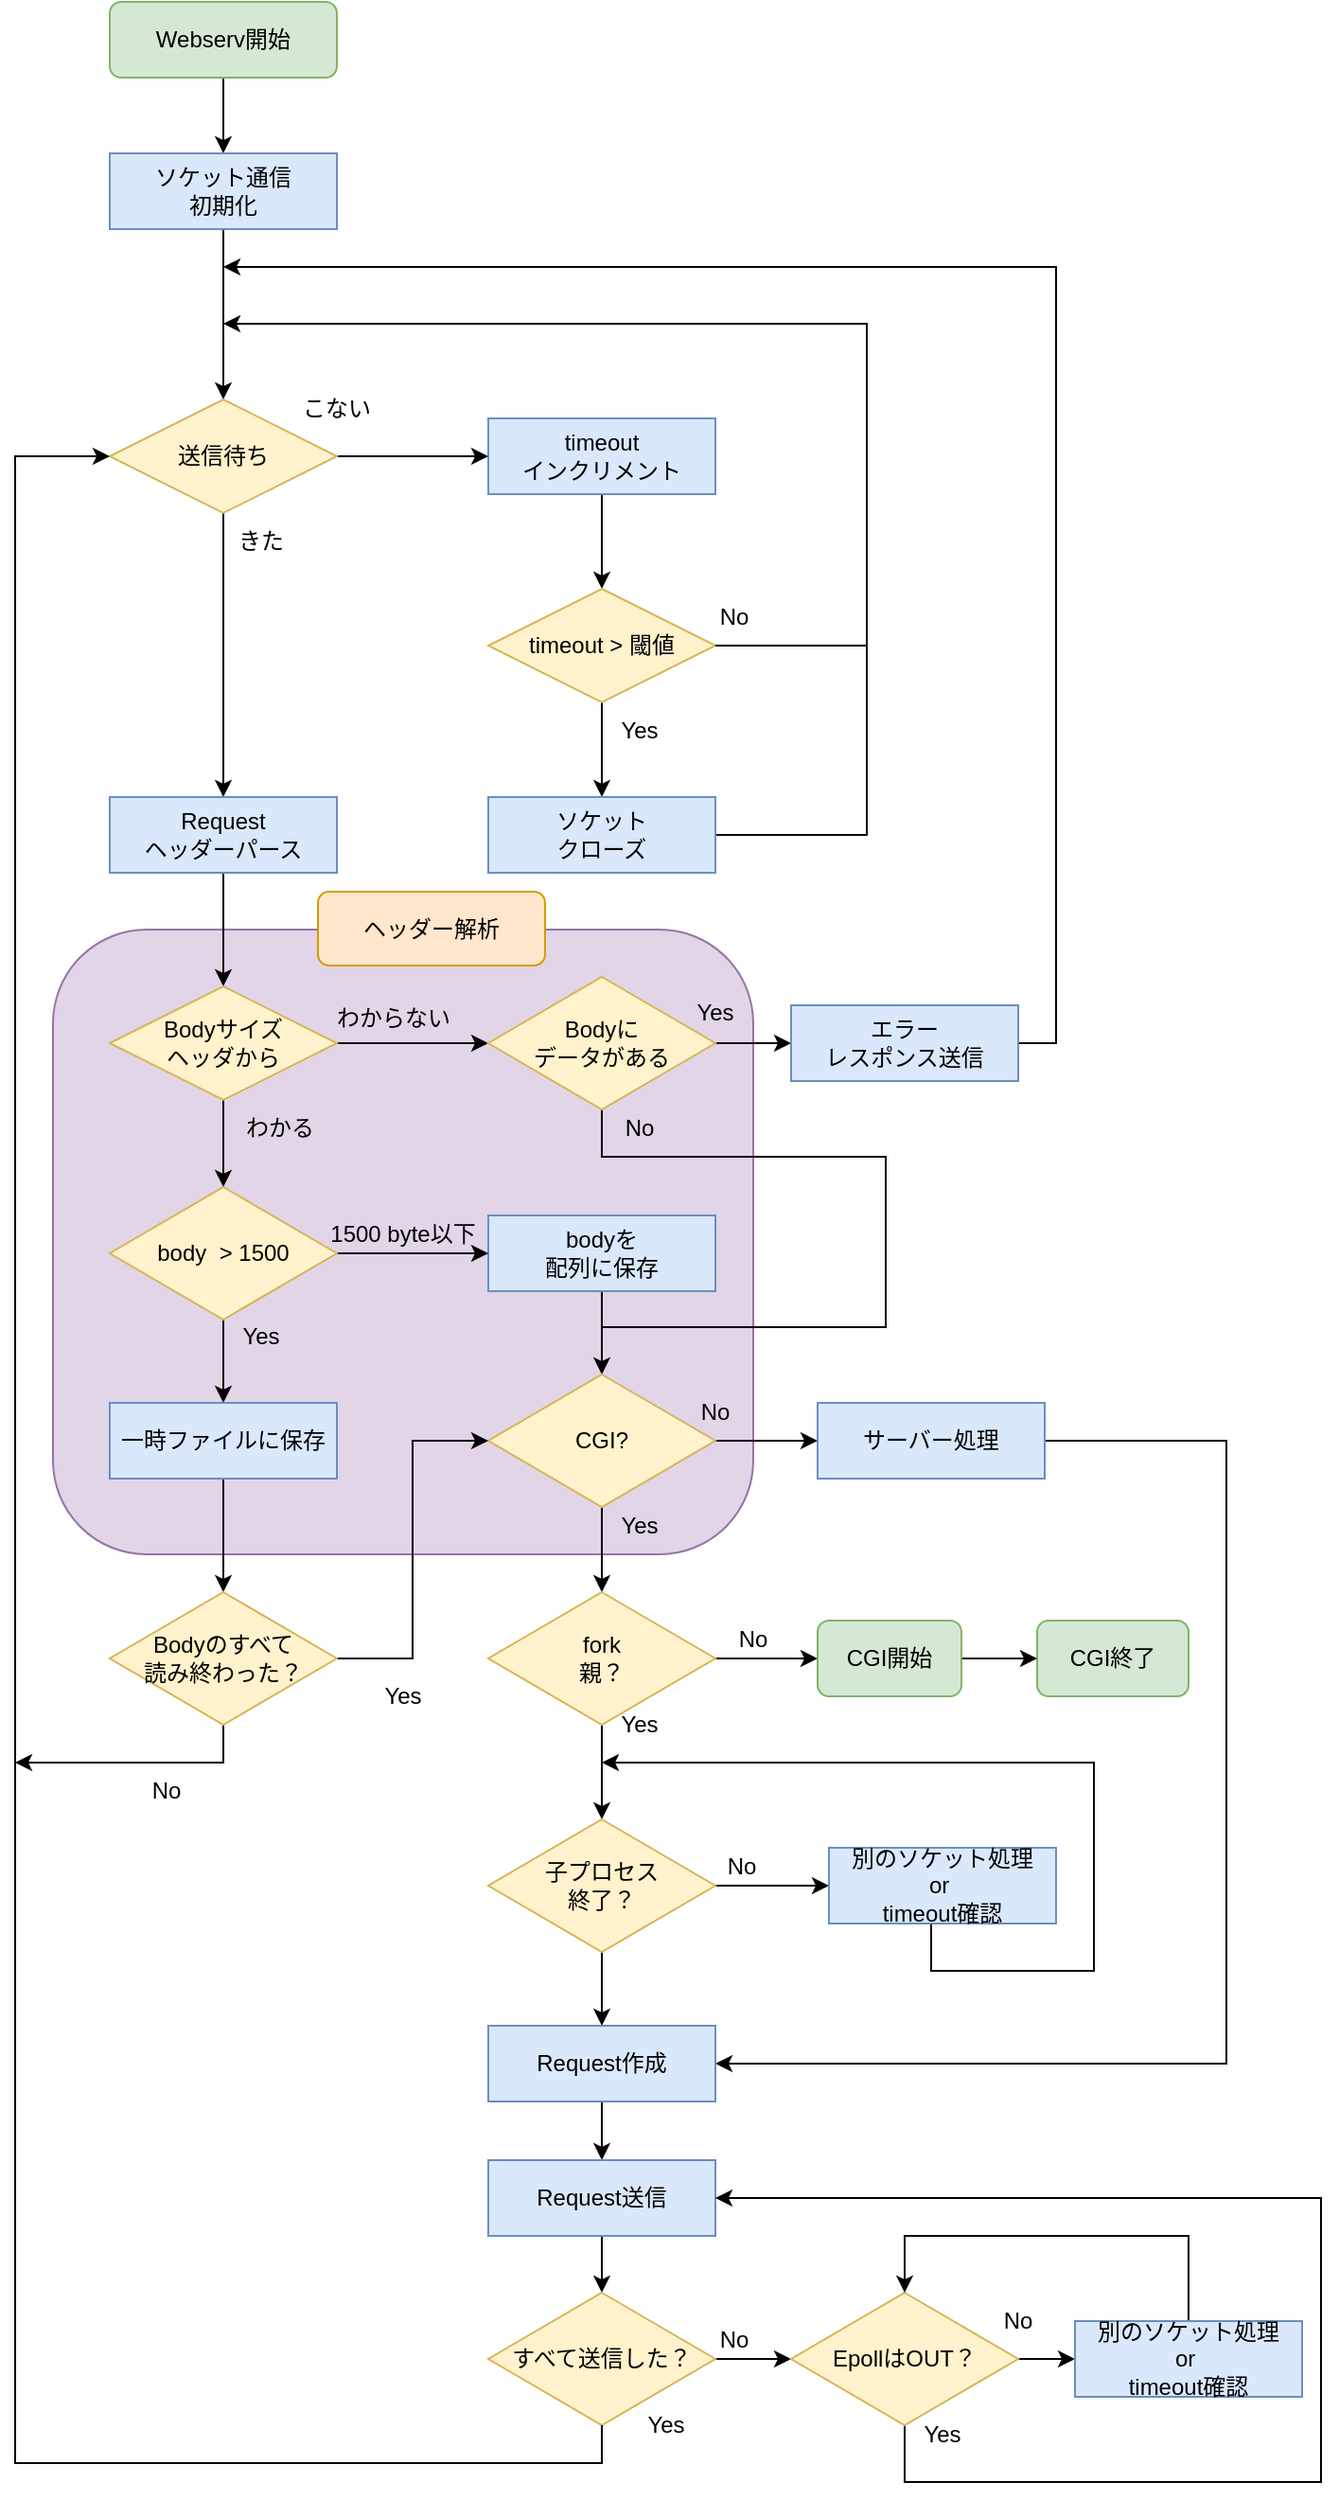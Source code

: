 <mxfile version="21.2.1" type="device">
  <diagram name="ページ1" id="NBVZLjLsD2zXfsYW2GTl">
    <mxGraphModel dx="1115" dy="1072" grid="1" gridSize="10" guides="1" tooltips="1" connect="1" arrows="1" fold="1" page="1" pageScale="1" pageWidth="827" pageHeight="1169" math="0" shadow="0">
      <root>
        <mxCell id="0" />
        <mxCell id="1" parent="0" />
        <mxCell id="0ci_ckrQfa54B1AMnA_6-3" value="" style="rounded=1;whiteSpace=wrap;html=1;fillColor=#e1d5e7;strokeColor=#9673a6;" parent="1" vertex="1">
          <mxGeometry x="90" y="590" width="370" height="330" as="geometry" />
        </mxCell>
        <mxCell id="muVOVXjzMBZmnITekJ5N-8" style="edgeStyle=orthogonalEdgeStyle;rounded=0;orthogonalLoop=1;jettySize=auto;html=1;exitX=0.5;exitY=1;exitDx=0;exitDy=0;entryX=0.5;entryY=0;entryDx=0;entryDy=0;" parent="1" source="muVOVXjzMBZmnITekJ5N-1" target="muVOVXjzMBZmnITekJ5N-2" edge="1">
          <mxGeometry relative="1" as="geometry" />
        </mxCell>
        <mxCell id="muVOVXjzMBZmnITekJ5N-1" value="Webserv開始" style="rounded=1;whiteSpace=wrap;html=1;fillColor=#d5e8d4;strokeColor=#82b366;" parent="1" vertex="1">
          <mxGeometry x="120" y="100" width="120" height="40" as="geometry" />
        </mxCell>
        <mxCell id="muVOVXjzMBZmnITekJ5N-9" style="edgeStyle=orthogonalEdgeStyle;rounded=0;orthogonalLoop=1;jettySize=auto;html=1;exitX=0.5;exitY=1;exitDx=0;exitDy=0;entryX=0.5;entryY=0;entryDx=0;entryDy=0;" parent="1" source="muVOVXjzMBZmnITekJ5N-2" target="muVOVXjzMBZmnITekJ5N-4" edge="1">
          <mxGeometry relative="1" as="geometry" />
        </mxCell>
        <mxCell id="muVOVXjzMBZmnITekJ5N-2" value="ソケット通信&lt;br&gt;初期化" style="rounded=0;whiteSpace=wrap;html=1;fillColor=#dae8fc;strokeColor=#6c8ebf;" parent="1" vertex="1">
          <mxGeometry x="120" y="180" width="120" height="40" as="geometry" />
        </mxCell>
        <mxCell id="muVOVXjzMBZmnITekJ5N-11" style="edgeStyle=orthogonalEdgeStyle;rounded=0;orthogonalLoop=1;jettySize=auto;html=1;exitX=0.5;exitY=1;exitDx=0;exitDy=0;entryX=0.5;entryY=0;entryDx=0;entryDy=0;" parent="1" source="muVOVXjzMBZmnITekJ5N-3" target="muVOVXjzMBZmnITekJ5N-5" edge="1">
          <mxGeometry relative="1" as="geometry" />
        </mxCell>
        <mxCell id="muVOVXjzMBZmnITekJ5N-3" value="timeout&lt;br&gt;インクリメント" style="rounded=0;whiteSpace=wrap;html=1;fillColor=#dae8fc;strokeColor=#6c8ebf;" parent="1" vertex="1">
          <mxGeometry x="320" y="320" width="120" height="40" as="geometry" />
        </mxCell>
        <mxCell id="muVOVXjzMBZmnITekJ5N-10" style="edgeStyle=orthogonalEdgeStyle;rounded=0;orthogonalLoop=1;jettySize=auto;html=1;exitX=1;exitY=0.5;exitDx=0;exitDy=0;entryX=0;entryY=0.5;entryDx=0;entryDy=0;" parent="1" source="muVOVXjzMBZmnITekJ5N-4" target="muVOVXjzMBZmnITekJ5N-3" edge="1">
          <mxGeometry relative="1" as="geometry" />
        </mxCell>
        <mxCell id="muVOVXjzMBZmnITekJ5N-22" style="edgeStyle=orthogonalEdgeStyle;rounded=0;orthogonalLoop=1;jettySize=auto;html=1;exitX=0.5;exitY=1;exitDx=0;exitDy=0;entryX=0.5;entryY=0;entryDx=0;entryDy=0;" parent="1" source="muVOVXjzMBZmnITekJ5N-4" target="muVOVXjzMBZmnITekJ5N-21" edge="1">
          <mxGeometry relative="1" as="geometry" />
        </mxCell>
        <mxCell id="muVOVXjzMBZmnITekJ5N-4" value="送信待ち" style="rhombus;whiteSpace=wrap;html=1;fillColor=#fff2cc;strokeColor=#d6b656;" parent="1" vertex="1">
          <mxGeometry x="120" y="310" width="120" height="60" as="geometry" />
        </mxCell>
        <mxCell id="muVOVXjzMBZmnITekJ5N-7" style="edgeStyle=orthogonalEdgeStyle;rounded=0;orthogonalLoop=1;jettySize=auto;html=1;exitX=0.5;exitY=1;exitDx=0;exitDy=0;entryX=0.5;entryY=0;entryDx=0;entryDy=0;" parent="1" source="muVOVXjzMBZmnITekJ5N-5" target="muVOVXjzMBZmnITekJ5N-6" edge="1">
          <mxGeometry relative="1" as="geometry" />
        </mxCell>
        <mxCell id="muVOVXjzMBZmnITekJ5N-5" value="timeout &amp;gt; 閾値" style="rhombus;whiteSpace=wrap;html=1;fillColor=#fff2cc;strokeColor=#d6b656;" parent="1" vertex="1">
          <mxGeometry x="320" y="410" width="120" height="60" as="geometry" />
        </mxCell>
        <mxCell id="muVOVXjzMBZmnITekJ5N-12" style="edgeStyle=orthogonalEdgeStyle;rounded=0;orthogonalLoop=1;jettySize=auto;html=1;exitX=1;exitY=0.5;exitDx=0;exitDy=0;" parent="1" source="muVOVXjzMBZmnITekJ5N-6" edge="1">
          <mxGeometry relative="1" as="geometry">
            <mxPoint x="180" y="270" as="targetPoint" />
            <Array as="points">
              <mxPoint x="520" y="540" />
              <mxPoint x="520" y="270" />
            </Array>
          </mxGeometry>
        </mxCell>
        <mxCell id="muVOVXjzMBZmnITekJ5N-6" value="ソケット&lt;br&gt;クローズ" style="rounded=0;whiteSpace=wrap;html=1;fillColor=#dae8fc;strokeColor=#6c8ebf;" parent="1" vertex="1">
          <mxGeometry x="320" y="520" width="120" height="40" as="geometry" />
        </mxCell>
        <mxCell id="muVOVXjzMBZmnITekJ5N-16" value="Yes" style="text;html=1;strokeColor=none;fillColor=none;align=center;verticalAlign=middle;whiteSpace=wrap;rounded=0;" parent="1" vertex="1">
          <mxGeometry x="370" y="470" width="60" height="30" as="geometry" />
        </mxCell>
        <mxCell id="muVOVXjzMBZmnITekJ5N-17" value="" style="endArrow=none;html=1;rounded=0;exitX=1;exitY=0.5;exitDx=0;exitDy=0;" parent="1" source="muVOVXjzMBZmnITekJ5N-5" edge="1">
          <mxGeometry width="50" height="50" relative="1" as="geometry">
            <mxPoint x="570" y="400" as="sourcePoint" />
            <mxPoint x="520" y="440" as="targetPoint" />
          </mxGeometry>
        </mxCell>
        <mxCell id="muVOVXjzMBZmnITekJ5N-18" value="No" style="text;html=1;strokeColor=none;fillColor=none;align=center;verticalAlign=middle;whiteSpace=wrap;rounded=0;" parent="1" vertex="1">
          <mxGeometry x="420" y="410" width="60" height="30" as="geometry" />
        </mxCell>
        <mxCell id="muVOVXjzMBZmnITekJ5N-19" value="きた" style="text;html=1;strokeColor=none;fillColor=none;align=center;verticalAlign=middle;whiteSpace=wrap;rounded=0;" parent="1" vertex="1">
          <mxGeometry x="170" y="370" width="60" height="30" as="geometry" />
        </mxCell>
        <mxCell id="muVOVXjzMBZmnITekJ5N-20" value="わからない" style="text;html=1;strokeColor=none;fillColor=none;align=center;verticalAlign=middle;whiteSpace=wrap;rounded=0;" parent="1" vertex="1">
          <mxGeometry x="230" y="622" width="80" height="30" as="geometry" />
        </mxCell>
        <mxCell id="muVOVXjzMBZmnITekJ5N-25" style="edgeStyle=orthogonalEdgeStyle;rounded=0;orthogonalLoop=1;jettySize=auto;html=1;exitX=0.5;exitY=1;exitDx=0;exitDy=0;entryX=0.5;entryY=0;entryDx=0;entryDy=0;" parent="1" source="muVOVXjzMBZmnITekJ5N-21" target="muVOVXjzMBZmnITekJ5N-24" edge="1">
          <mxGeometry relative="1" as="geometry" />
        </mxCell>
        <mxCell id="muVOVXjzMBZmnITekJ5N-21" value="Request&lt;br&gt;ヘッダーパース" style="rounded=0;whiteSpace=wrap;html=1;fillColor=#dae8fc;strokeColor=#6c8ebf;" parent="1" vertex="1">
          <mxGeometry x="120" y="520" width="120" height="40" as="geometry" />
        </mxCell>
        <mxCell id="muVOVXjzMBZmnITekJ5N-40" style="edgeStyle=orthogonalEdgeStyle;rounded=0;orthogonalLoop=1;jettySize=auto;html=1;exitX=0.5;exitY=1;exitDx=0;exitDy=0;entryX=0.5;entryY=0;entryDx=0;entryDy=0;" parent="1" source="muVOVXjzMBZmnITekJ5N-23" target="muVOVXjzMBZmnITekJ5N-41" edge="1">
          <mxGeometry relative="1" as="geometry">
            <mxPoint x="380" y="830" as="targetPoint" />
          </mxGeometry>
        </mxCell>
        <mxCell id="muVOVXjzMBZmnITekJ5N-23" value="bodyを&lt;br&gt;配列に保存" style="rounded=0;whiteSpace=wrap;html=1;fillColor=#dae8fc;strokeColor=#6c8ebf;" parent="1" vertex="1">
          <mxGeometry x="320" y="741" width="120" height="40" as="geometry" />
        </mxCell>
        <mxCell id="muVOVXjzMBZmnITekJ5N-28" style="edgeStyle=orthogonalEdgeStyle;rounded=0;orthogonalLoop=1;jettySize=auto;html=1;exitX=0.5;exitY=1;exitDx=0;exitDy=0;entryX=0.5;entryY=0;entryDx=0;entryDy=0;" parent="1" source="muVOVXjzMBZmnITekJ5N-24" target="muVOVXjzMBZmnITekJ5N-29" edge="1">
          <mxGeometry relative="1" as="geometry">
            <mxPoint x="180" y="720" as="targetPoint" />
          </mxGeometry>
        </mxCell>
        <mxCell id="muVOVXjzMBZmnITekJ5N-32" style="edgeStyle=orthogonalEdgeStyle;rounded=0;orthogonalLoop=1;jettySize=auto;html=1;exitX=1;exitY=0.5;exitDx=0;exitDy=0;entryX=0;entryY=0.5;entryDx=0;entryDy=0;" parent="1" source="muVOVXjzMBZmnITekJ5N-24" target="muVOVXjzMBZmnITekJ5N-100" edge="1">
          <mxGeometry relative="1" as="geometry">
            <mxPoint x="320" y="650" as="targetPoint" />
          </mxGeometry>
        </mxCell>
        <mxCell id="muVOVXjzMBZmnITekJ5N-24" value="Bodyサイズ&lt;br&gt;ヘッダから" style="rhombus;whiteSpace=wrap;html=1;fillColor=#fff2cc;strokeColor=#d6b656;" parent="1" vertex="1">
          <mxGeometry x="120" y="620" width="120" height="60" as="geometry" />
        </mxCell>
        <mxCell id="muVOVXjzMBZmnITekJ5N-26" value="わかる" style="text;html=1;strokeColor=none;fillColor=none;align=center;verticalAlign=middle;whiteSpace=wrap;rounded=0;" parent="1" vertex="1">
          <mxGeometry x="170" y="680" width="80" height="30" as="geometry" />
        </mxCell>
        <mxCell id="muVOVXjzMBZmnITekJ5N-30" style="edgeStyle=orthogonalEdgeStyle;rounded=0;orthogonalLoop=1;jettySize=auto;html=1;exitX=1;exitY=0.5;exitDx=0;exitDy=0;entryX=0;entryY=0.5;entryDx=0;entryDy=0;" parent="1" source="muVOVXjzMBZmnITekJ5N-29" target="muVOVXjzMBZmnITekJ5N-23" edge="1">
          <mxGeometry relative="1" as="geometry" />
        </mxCell>
        <mxCell id="muVOVXjzMBZmnITekJ5N-37" style="edgeStyle=orthogonalEdgeStyle;rounded=0;orthogonalLoop=1;jettySize=auto;html=1;exitX=0.5;exitY=1;exitDx=0;exitDy=0;entryX=0.5;entryY=0;entryDx=0;entryDy=0;" parent="1" source="muVOVXjzMBZmnITekJ5N-29" target="muVOVXjzMBZmnITekJ5N-36" edge="1">
          <mxGeometry relative="1" as="geometry" />
        </mxCell>
        <mxCell id="muVOVXjzMBZmnITekJ5N-29" value="body&amp;nbsp; &amp;gt; 1500" style="rhombus;whiteSpace=wrap;html=1;fillColor=#fff2cc;strokeColor=#d6b656;" parent="1" vertex="1">
          <mxGeometry x="120" y="726" width="120" height="70" as="geometry" />
        </mxCell>
        <mxCell id="muVOVXjzMBZmnITekJ5N-34" value="Yes" style="text;html=1;strokeColor=none;fillColor=none;align=center;verticalAlign=middle;whiteSpace=wrap;rounded=0;" parent="1" vertex="1">
          <mxGeometry x="360" y="890" width="80" height="30" as="geometry" />
        </mxCell>
        <mxCell id="0ci_ckrQfa54B1AMnA_6-6" style="edgeStyle=orthogonalEdgeStyle;rounded=0;orthogonalLoop=1;jettySize=auto;html=1;exitX=0.5;exitY=1;exitDx=0;exitDy=0;" parent="1" source="muVOVXjzMBZmnITekJ5N-36" target="0ci_ckrQfa54B1AMnA_6-5" edge="1">
          <mxGeometry relative="1" as="geometry" />
        </mxCell>
        <mxCell id="muVOVXjzMBZmnITekJ5N-36" value="一時ファイルに保存" style="rounded=0;whiteSpace=wrap;html=1;fillColor=#dae8fc;strokeColor=#6c8ebf;" parent="1" vertex="1">
          <mxGeometry x="120" y="840" width="120" height="40" as="geometry" />
        </mxCell>
        <mxCell id="muVOVXjzMBZmnITekJ5N-42" style="edgeStyle=orthogonalEdgeStyle;rounded=0;orthogonalLoop=1;jettySize=auto;html=1;exitX=0.5;exitY=1;exitDx=0;exitDy=0;entryX=0.5;entryY=0;entryDx=0;entryDy=0;" parent="1" source="muVOVXjzMBZmnITekJ5N-41" target="muVOVXjzMBZmnITekJ5N-49" edge="1">
          <mxGeometry relative="1" as="geometry">
            <mxPoint x="380" y="940" as="targetPoint" />
          </mxGeometry>
        </mxCell>
        <mxCell id="muVOVXjzMBZmnITekJ5N-48" style="edgeStyle=orthogonalEdgeStyle;rounded=0;orthogonalLoop=1;jettySize=auto;html=1;exitX=1;exitY=0.5;exitDx=0;exitDy=0;entryX=0;entryY=0.5;entryDx=0;entryDy=0;" parent="1" source="muVOVXjzMBZmnITekJ5N-41" target="muVOVXjzMBZmnITekJ5N-47" edge="1">
          <mxGeometry relative="1" as="geometry" />
        </mxCell>
        <mxCell id="muVOVXjzMBZmnITekJ5N-41" value="CGI?" style="rhombus;whiteSpace=wrap;html=1;fillColor=#fff2cc;strokeColor=#d6b656;" parent="1" vertex="1">
          <mxGeometry x="320" y="825" width="120" height="70" as="geometry" />
        </mxCell>
        <mxCell id="muVOVXjzMBZmnITekJ5N-44" value="1500 byte以下" style="text;html=1;strokeColor=none;fillColor=none;align=center;verticalAlign=middle;whiteSpace=wrap;rounded=0;" parent="1" vertex="1">
          <mxGeometry x="235" y="736" width="80" height="30" as="geometry" />
        </mxCell>
        <mxCell id="muVOVXjzMBZmnITekJ5N-46" value="No" style="text;html=1;strokeColor=none;fillColor=none;align=center;verticalAlign=middle;whiteSpace=wrap;rounded=0;" parent="1" vertex="1">
          <mxGeometry x="400" y="830" width="80" height="30" as="geometry" />
        </mxCell>
        <mxCell id="muVOVXjzMBZmnITekJ5N-75" style="edgeStyle=orthogonalEdgeStyle;rounded=0;orthogonalLoop=1;jettySize=auto;html=1;exitX=1;exitY=0.5;exitDx=0;exitDy=0;entryX=1;entryY=0.5;entryDx=0;entryDy=0;" parent="1" source="muVOVXjzMBZmnITekJ5N-47" target="muVOVXjzMBZmnITekJ5N-68" edge="1">
          <mxGeometry relative="1" as="geometry">
            <Array as="points">
              <mxPoint x="710" y="860" />
              <mxPoint x="710" y="1189" />
            </Array>
          </mxGeometry>
        </mxCell>
        <mxCell id="muVOVXjzMBZmnITekJ5N-47" value="サーバー処理" style="rounded=0;whiteSpace=wrap;html=1;fillColor=#dae8fc;strokeColor=#6c8ebf;" parent="1" vertex="1">
          <mxGeometry x="494" y="840" width="120" height="40" as="geometry" />
        </mxCell>
        <mxCell id="muVOVXjzMBZmnITekJ5N-66" style="edgeStyle=orthogonalEdgeStyle;rounded=0;orthogonalLoop=1;jettySize=auto;html=1;exitX=1;exitY=0.5;exitDx=0;exitDy=0;entryX=0;entryY=0.5;entryDx=0;entryDy=0;" parent="1" source="muVOVXjzMBZmnITekJ5N-49" edge="1">
          <mxGeometry relative="1" as="geometry">
            <mxPoint x="494" y="975" as="targetPoint" />
          </mxGeometry>
        </mxCell>
        <mxCell id="muVOVXjzMBZmnITekJ5N-67" style="edgeStyle=orthogonalEdgeStyle;rounded=0;orthogonalLoop=1;jettySize=auto;html=1;exitX=0.5;exitY=1;exitDx=0;exitDy=0;entryX=0.5;entryY=0;entryDx=0;entryDy=0;" parent="1" source="muVOVXjzMBZmnITekJ5N-49" target="muVOVXjzMBZmnITekJ5N-58" edge="1">
          <mxGeometry relative="1" as="geometry" />
        </mxCell>
        <mxCell id="muVOVXjzMBZmnITekJ5N-49" value="fork&lt;br&gt;親？" style="rhombus;whiteSpace=wrap;html=1;fillColor=#fff2cc;strokeColor=#d6b656;" parent="1" vertex="1">
          <mxGeometry x="320" y="940" width="120" height="70" as="geometry" />
        </mxCell>
        <mxCell id="muVOVXjzMBZmnITekJ5N-50" value="Yes" style="text;html=1;strokeColor=none;fillColor=none;align=center;verticalAlign=middle;whiteSpace=wrap;rounded=0;" parent="1" vertex="1">
          <mxGeometry x="360" y="995" width="80" height="30" as="geometry" />
        </mxCell>
        <mxCell id="muVOVXjzMBZmnITekJ5N-55" value="No" style="text;html=1;strokeColor=none;fillColor=none;align=center;verticalAlign=middle;whiteSpace=wrap;rounded=0;" parent="1" vertex="1">
          <mxGeometry x="410" y="1320" width="80" height="30" as="geometry" />
        </mxCell>
        <mxCell id="muVOVXjzMBZmnITekJ5N-61" style="edgeStyle=orthogonalEdgeStyle;rounded=0;orthogonalLoop=1;jettySize=auto;html=1;exitX=1;exitY=0.5;exitDx=0;exitDy=0;entryX=0;entryY=0.5;entryDx=0;entryDy=0;" parent="1" source="muVOVXjzMBZmnITekJ5N-58" target="muVOVXjzMBZmnITekJ5N-60" edge="1">
          <mxGeometry relative="1" as="geometry" />
        </mxCell>
        <mxCell id="muVOVXjzMBZmnITekJ5N-69" style="edgeStyle=orthogonalEdgeStyle;rounded=0;orthogonalLoop=1;jettySize=auto;html=1;exitX=0.5;exitY=1;exitDx=0;exitDy=0;entryX=0.5;entryY=0;entryDx=0;entryDy=0;" parent="1" source="muVOVXjzMBZmnITekJ5N-58" target="muVOVXjzMBZmnITekJ5N-68" edge="1">
          <mxGeometry relative="1" as="geometry" />
        </mxCell>
        <mxCell id="muVOVXjzMBZmnITekJ5N-58" value="子プロセス&lt;br&gt;終了？" style="rhombus;whiteSpace=wrap;html=1;fillColor=#fff2cc;strokeColor=#d6b656;" parent="1" vertex="1">
          <mxGeometry x="320" y="1060" width="120" height="70" as="geometry" />
        </mxCell>
        <mxCell id="muVOVXjzMBZmnITekJ5N-70" style="edgeStyle=orthogonalEdgeStyle;rounded=0;orthogonalLoop=1;jettySize=auto;html=1;exitX=0.5;exitY=1;exitDx=0;exitDy=0;" parent="1" source="muVOVXjzMBZmnITekJ5N-60" edge="1">
          <mxGeometry relative="1" as="geometry">
            <mxPoint x="380" y="1030" as="targetPoint" />
            <Array as="points">
              <mxPoint x="554" y="1115" />
              <mxPoint x="554" y="1140" />
              <mxPoint x="640" y="1140" />
              <mxPoint x="640" y="1030" />
            </Array>
          </mxGeometry>
        </mxCell>
        <mxCell id="muVOVXjzMBZmnITekJ5N-60" value="別のソケット処理&lt;br&gt;or&amp;nbsp;&lt;br&gt;timeout確認" style="rounded=0;whiteSpace=wrap;html=1;fillColor=#dae8fc;strokeColor=#6c8ebf;" parent="1" vertex="1">
          <mxGeometry x="500" y="1075" width="120" height="40" as="geometry" />
        </mxCell>
        <mxCell id="muVOVXjzMBZmnITekJ5N-62" value="No" style="text;html=1;strokeColor=none;fillColor=none;align=center;verticalAlign=middle;whiteSpace=wrap;rounded=0;" parent="1" vertex="1">
          <mxGeometry x="420" y="950" width="80" height="30" as="geometry" />
        </mxCell>
        <mxCell id="muVOVXjzMBZmnITekJ5N-77" style="edgeStyle=orthogonalEdgeStyle;rounded=0;orthogonalLoop=1;jettySize=auto;html=1;exitX=0.5;exitY=1;exitDx=0;exitDy=0;entryX=0.5;entryY=0;entryDx=0;entryDy=0;" parent="1" source="muVOVXjzMBZmnITekJ5N-68" target="muVOVXjzMBZmnITekJ5N-76" edge="1">
          <mxGeometry relative="1" as="geometry" />
        </mxCell>
        <mxCell id="muVOVXjzMBZmnITekJ5N-68" value="Request作成" style="rounded=0;whiteSpace=wrap;html=1;fillColor=#dae8fc;strokeColor=#6c8ebf;" parent="1" vertex="1">
          <mxGeometry x="320" y="1169" width="120" height="40" as="geometry" />
        </mxCell>
        <mxCell id="muVOVXjzMBZmnITekJ5N-72" value="CGI終了" style="rounded=1;whiteSpace=wrap;html=1;fillColor=#d5e8d4;strokeColor=#82b366;" parent="1" vertex="1">
          <mxGeometry x="610" y="955" width="80" height="40" as="geometry" />
        </mxCell>
        <mxCell id="muVOVXjzMBZmnITekJ5N-74" style="edgeStyle=orthogonalEdgeStyle;rounded=0;orthogonalLoop=1;jettySize=auto;html=1;exitX=1;exitY=0.5;exitDx=0;exitDy=0;entryX=0;entryY=0.5;entryDx=0;entryDy=0;" parent="1" source="muVOVXjzMBZmnITekJ5N-73" target="muVOVXjzMBZmnITekJ5N-72" edge="1">
          <mxGeometry relative="1" as="geometry" />
        </mxCell>
        <mxCell id="muVOVXjzMBZmnITekJ5N-73" value="CGI開始" style="rounded=1;whiteSpace=wrap;html=1;fillColor=#d5e8d4;strokeColor=#82b366;" parent="1" vertex="1">
          <mxGeometry x="494" y="955" width="76" height="40" as="geometry" />
        </mxCell>
        <mxCell id="muVOVXjzMBZmnITekJ5N-89" style="edgeStyle=orthogonalEdgeStyle;rounded=0;orthogonalLoop=1;jettySize=auto;html=1;exitX=0.5;exitY=1;exitDx=0;exitDy=0;entryX=0.5;entryY=0;entryDx=0;entryDy=0;" parent="1" source="muVOVXjzMBZmnITekJ5N-76" target="muVOVXjzMBZmnITekJ5N-78" edge="1">
          <mxGeometry relative="1" as="geometry" />
        </mxCell>
        <mxCell id="muVOVXjzMBZmnITekJ5N-76" value="Request送信" style="rounded=0;whiteSpace=wrap;html=1;fillColor=#dae8fc;strokeColor=#6c8ebf;" parent="1" vertex="1">
          <mxGeometry x="320" y="1240" width="120" height="40" as="geometry" />
        </mxCell>
        <mxCell id="muVOVXjzMBZmnITekJ5N-81" style="edgeStyle=orthogonalEdgeStyle;rounded=0;orthogonalLoop=1;jettySize=auto;html=1;exitX=1;exitY=0.5;exitDx=0;exitDy=0;entryX=0;entryY=0.5;entryDx=0;entryDy=0;" parent="1" source="muVOVXjzMBZmnITekJ5N-78" target="muVOVXjzMBZmnITekJ5N-80" edge="1">
          <mxGeometry relative="1" as="geometry" />
        </mxCell>
        <mxCell id="muVOVXjzMBZmnITekJ5N-96" style="edgeStyle=orthogonalEdgeStyle;rounded=0;orthogonalLoop=1;jettySize=auto;html=1;entryX=0;entryY=0.5;entryDx=0;entryDy=0;" parent="1" target="muVOVXjzMBZmnITekJ5N-4" edge="1">
          <mxGeometry relative="1" as="geometry">
            <mxPoint x="70" y="380" as="targetPoint" />
            <Array as="points">
              <mxPoint x="70" y="340" />
            </Array>
            <mxPoint x="70" y="920" as="sourcePoint" />
          </mxGeometry>
        </mxCell>
        <mxCell id="muVOVXjzMBZmnITekJ5N-78" value="すべて送信した？" style="rhombus;whiteSpace=wrap;html=1;fillColor=#fff2cc;strokeColor=#d6b656;" parent="1" vertex="1">
          <mxGeometry x="320" y="1310" width="120" height="70" as="geometry" />
        </mxCell>
        <mxCell id="muVOVXjzMBZmnITekJ5N-88" style="edgeStyle=orthogonalEdgeStyle;rounded=0;orthogonalLoop=1;jettySize=auto;html=1;exitX=0.5;exitY=1;exitDx=0;exitDy=0;entryX=1;entryY=0.5;entryDx=0;entryDy=0;" parent="1" source="muVOVXjzMBZmnITekJ5N-80" target="muVOVXjzMBZmnITekJ5N-76" edge="1">
          <mxGeometry relative="1" as="geometry">
            <mxPoint x="770" y="1310" as="targetPoint" />
            <Array as="points">
              <mxPoint x="540" y="1410" />
              <mxPoint x="760" y="1410" />
              <mxPoint x="760" y="1260" />
            </Array>
          </mxGeometry>
        </mxCell>
        <mxCell id="muVOVXjzMBZmnITekJ5N-93" style="edgeStyle=orthogonalEdgeStyle;rounded=0;orthogonalLoop=1;jettySize=auto;html=1;exitX=1;exitY=0.5;exitDx=0;exitDy=0;entryX=0;entryY=0.5;entryDx=0;entryDy=0;" parent="1" source="muVOVXjzMBZmnITekJ5N-80" target="muVOVXjzMBZmnITekJ5N-92" edge="1">
          <mxGeometry relative="1" as="geometry" />
        </mxCell>
        <mxCell id="muVOVXjzMBZmnITekJ5N-80" value="EpollはOUT？" style="rhombus;whiteSpace=wrap;html=1;fillColor=#fff2cc;strokeColor=#d6b656;" parent="1" vertex="1">
          <mxGeometry x="480" y="1310" width="120" height="70" as="geometry" />
        </mxCell>
        <mxCell id="muVOVXjzMBZmnITekJ5N-82" value="No" style="text;html=1;strokeColor=none;fillColor=none;align=center;verticalAlign=middle;whiteSpace=wrap;rounded=0;" parent="1" vertex="1">
          <mxGeometry x="414" y="1070" width="80" height="30" as="geometry" />
        </mxCell>
        <mxCell id="muVOVXjzMBZmnITekJ5N-84" value="Yes" style="text;html=1;strokeColor=none;fillColor=none;align=center;verticalAlign=middle;whiteSpace=wrap;rounded=0;" parent="1" vertex="1">
          <mxGeometry x="520" y="1370" width="80" height="30" as="geometry" />
        </mxCell>
        <mxCell id="muVOVXjzMBZmnITekJ5N-90" value="No" style="text;html=1;strokeColor=none;fillColor=none;align=center;verticalAlign=middle;whiteSpace=wrap;rounded=0;" parent="1" vertex="1">
          <mxGeometry x="560" y="1310" width="80" height="30" as="geometry" />
        </mxCell>
        <mxCell id="muVOVXjzMBZmnITekJ5N-94" style="edgeStyle=orthogonalEdgeStyle;rounded=0;orthogonalLoop=1;jettySize=auto;html=1;exitX=0.5;exitY=0;exitDx=0;exitDy=0;entryX=0.5;entryY=0;entryDx=0;entryDy=0;" parent="1" source="muVOVXjzMBZmnITekJ5N-92" target="muVOVXjzMBZmnITekJ5N-80" edge="1">
          <mxGeometry relative="1" as="geometry">
            <Array as="points">
              <mxPoint x="690" y="1280" />
              <mxPoint x="540" y="1280" />
            </Array>
          </mxGeometry>
        </mxCell>
        <mxCell id="muVOVXjzMBZmnITekJ5N-92" value="別のソケット処理&lt;br&gt;or&amp;nbsp;&lt;br&gt;timeout確認" style="rounded=0;whiteSpace=wrap;html=1;fillColor=#dae8fc;strokeColor=#6c8ebf;" parent="1" vertex="1">
          <mxGeometry x="630" y="1325" width="120" height="40" as="geometry" />
        </mxCell>
        <mxCell id="muVOVXjzMBZmnITekJ5N-95" value="Yes" style="text;html=1;strokeColor=none;fillColor=none;align=center;verticalAlign=middle;whiteSpace=wrap;rounded=0;" parent="1" vertex="1">
          <mxGeometry x="374" y="1365" width="80" height="30" as="geometry" />
        </mxCell>
        <mxCell id="muVOVXjzMBZmnITekJ5N-97" value="こない" style="text;html=1;strokeColor=none;fillColor=none;align=center;verticalAlign=middle;whiteSpace=wrap;rounded=0;" parent="1" vertex="1">
          <mxGeometry x="210" y="300" width="60" height="30" as="geometry" />
        </mxCell>
        <mxCell id="muVOVXjzMBZmnITekJ5N-101" style="edgeStyle=orthogonalEdgeStyle;rounded=0;orthogonalLoop=1;jettySize=auto;html=1;exitX=0.5;exitY=1;exitDx=0;exitDy=0;endArrow=none;endFill=0;" parent="1" source="muVOVXjzMBZmnITekJ5N-100" edge="1">
          <mxGeometry relative="1" as="geometry">
            <mxPoint x="380" y="800" as="targetPoint" />
            <Array as="points">
              <mxPoint x="380" y="710" />
              <mxPoint x="530" y="710" />
              <mxPoint x="530" y="800" />
            </Array>
          </mxGeometry>
        </mxCell>
        <mxCell id="muVOVXjzMBZmnITekJ5N-104" style="edgeStyle=orthogonalEdgeStyle;rounded=0;orthogonalLoop=1;jettySize=auto;html=1;exitX=1;exitY=0.5;exitDx=0;exitDy=0;entryX=0;entryY=0.5;entryDx=0;entryDy=0;" parent="1" source="muVOVXjzMBZmnITekJ5N-100" target="muVOVXjzMBZmnITekJ5N-102" edge="1">
          <mxGeometry relative="1" as="geometry" />
        </mxCell>
        <mxCell id="muVOVXjzMBZmnITekJ5N-100" value="Bodyに&lt;br&gt;データがある" style="rhombus;whiteSpace=wrap;html=1;fillColor=#fff2cc;strokeColor=#d6b656;" parent="1" vertex="1">
          <mxGeometry x="320" y="615" width="120" height="70" as="geometry" />
        </mxCell>
        <mxCell id="muVOVXjzMBZmnITekJ5N-107" style="edgeStyle=orthogonalEdgeStyle;rounded=0;orthogonalLoop=1;jettySize=auto;html=1;exitX=1;exitY=0.5;exitDx=0;exitDy=0;" parent="1" source="muVOVXjzMBZmnITekJ5N-102" edge="1">
          <mxGeometry relative="1" as="geometry">
            <mxPoint x="180" y="240" as="targetPoint" />
            <Array as="points">
              <mxPoint x="620" y="650" />
              <mxPoint x="620" y="240" />
            </Array>
          </mxGeometry>
        </mxCell>
        <mxCell id="muVOVXjzMBZmnITekJ5N-102" value="エラー&lt;br&gt;レスポンス送信" style="rounded=0;whiteSpace=wrap;html=1;fillColor=#dae8fc;strokeColor=#6c8ebf;" parent="1" vertex="1">
          <mxGeometry x="480" y="630" width="120" height="40" as="geometry" />
        </mxCell>
        <mxCell id="0ci_ckrQfa54B1AMnA_6-1" value="Yes" style="text;html=1;strokeColor=none;fillColor=none;align=center;verticalAlign=middle;whiteSpace=wrap;rounded=0;" parent="1" vertex="1">
          <mxGeometry x="160" y="790" width="80" height="30" as="geometry" />
        </mxCell>
        <mxCell id="0ci_ckrQfa54B1AMnA_6-2" value="" style="edgeStyle=orthogonalEdgeStyle;rounded=0;orthogonalLoop=1;jettySize=auto;html=1;exitX=0.5;exitY=1;exitDx=0;exitDy=0;endArrow=none;endFill=0;" parent="1" source="muVOVXjzMBZmnITekJ5N-78" edge="1">
          <mxGeometry relative="1" as="geometry">
            <mxPoint x="70" y="760" as="targetPoint" />
            <Array as="points">
              <mxPoint x="380" y="1400" />
              <mxPoint x="70" y="1400" />
            </Array>
            <mxPoint x="380" y="1380" as="sourcePoint" />
          </mxGeometry>
        </mxCell>
        <mxCell id="0ci_ckrQfa54B1AMnA_6-4" value="ヘッダー解析" style="rounded=1;whiteSpace=wrap;html=1;fillColor=#ffe6cc;strokeColor=#d79b00;" parent="1" vertex="1">
          <mxGeometry x="230" y="570" width="120" height="39" as="geometry" />
        </mxCell>
        <mxCell id="0ci_ckrQfa54B1AMnA_6-7" style="edgeStyle=orthogonalEdgeStyle;rounded=0;orthogonalLoop=1;jettySize=auto;html=1;exitX=1;exitY=0.5;exitDx=0;exitDy=0;entryX=0;entryY=0.5;entryDx=0;entryDy=0;" parent="1" source="0ci_ckrQfa54B1AMnA_6-5" target="muVOVXjzMBZmnITekJ5N-41" edge="1">
          <mxGeometry relative="1" as="geometry" />
        </mxCell>
        <mxCell id="0ci_ckrQfa54B1AMnA_6-10" style="edgeStyle=orthogonalEdgeStyle;rounded=0;orthogonalLoop=1;jettySize=auto;html=1;exitX=0.5;exitY=1;exitDx=0;exitDy=0;" parent="1" source="0ci_ckrQfa54B1AMnA_6-5" edge="1">
          <mxGeometry relative="1" as="geometry">
            <mxPoint x="70" y="1030" as="targetPoint" />
            <Array as="points">
              <mxPoint x="180" y="1030" />
            </Array>
          </mxGeometry>
        </mxCell>
        <mxCell id="0ci_ckrQfa54B1AMnA_6-5" value="Bodyのすべて&lt;br&gt;読み終わった？" style="rhombus;whiteSpace=wrap;html=1;fillColor=#fff2cc;strokeColor=#d6b656;" parent="1" vertex="1">
          <mxGeometry x="120" y="940" width="120" height="70" as="geometry" />
        </mxCell>
        <mxCell id="0ci_ckrQfa54B1AMnA_6-8" value="Yes" style="text;html=1;strokeColor=none;fillColor=none;align=center;verticalAlign=middle;whiteSpace=wrap;rounded=0;" parent="1" vertex="1">
          <mxGeometry x="235" y="980" width="80" height="30" as="geometry" />
        </mxCell>
        <mxCell id="0ci_ckrQfa54B1AMnA_6-12" value="No" style="text;html=1;strokeColor=none;fillColor=none;align=center;verticalAlign=middle;whiteSpace=wrap;rounded=0;" parent="1" vertex="1">
          <mxGeometry x="110" y="1030" width="80" height="30" as="geometry" />
        </mxCell>
        <mxCell id="Dh1aoO1QrnJJe2EP6Zx1-5" value="Yes" style="text;html=1;strokeColor=none;fillColor=none;align=center;verticalAlign=middle;whiteSpace=wrap;rounded=0;" vertex="1" parent="1">
          <mxGeometry x="400" y="619" width="80" height="30" as="geometry" />
        </mxCell>
        <mxCell id="Dh1aoO1QrnJJe2EP6Zx1-6" value="No" style="text;html=1;strokeColor=none;fillColor=none;align=center;verticalAlign=middle;whiteSpace=wrap;rounded=0;" vertex="1" parent="1">
          <mxGeometry x="360" y="680" width="80" height="30" as="geometry" />
        </mxCell>
      </root>
    </mxGraphModel>
  </diagram>
</mxfile>
